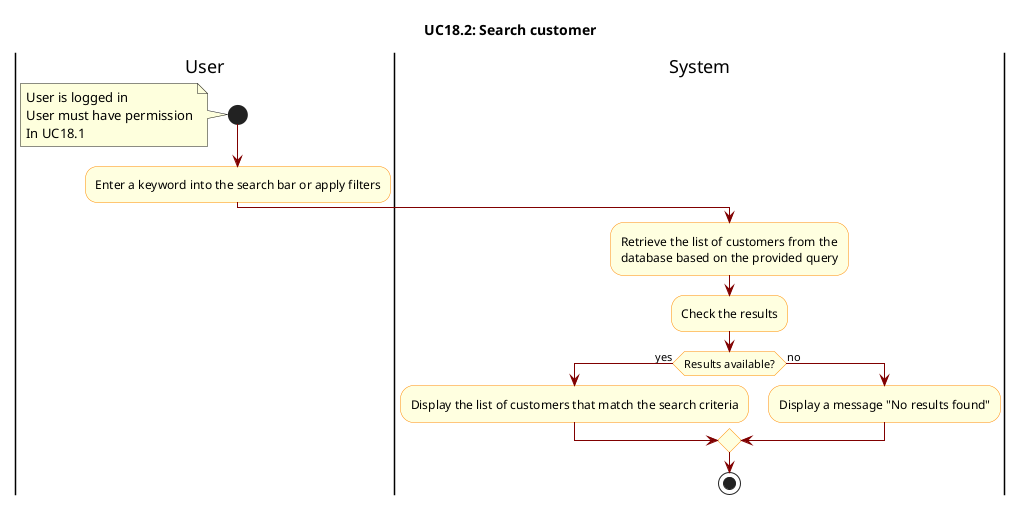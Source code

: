 @startuml

skinparam ActivityBackgroundColor LightYellow
skinparam ActivityBorderColor DarkOrange
skinparam ArrowColor Maroon

title UC18.2: Search customer

|User|
start
note left
    User is logged in  
    User must have permission
    In UC18.1
end note

|User|
:Enter a keyword into the search bar or apply filters;

|System|
:Retrieve the list of customers from the 
database based on the provided query;
:Check the results;

if(Results available?) then(yes)
    :Display the list of customers that match the search criteria;
else(no)
    :Display a message "No results found";
endif

stop

@enduml

